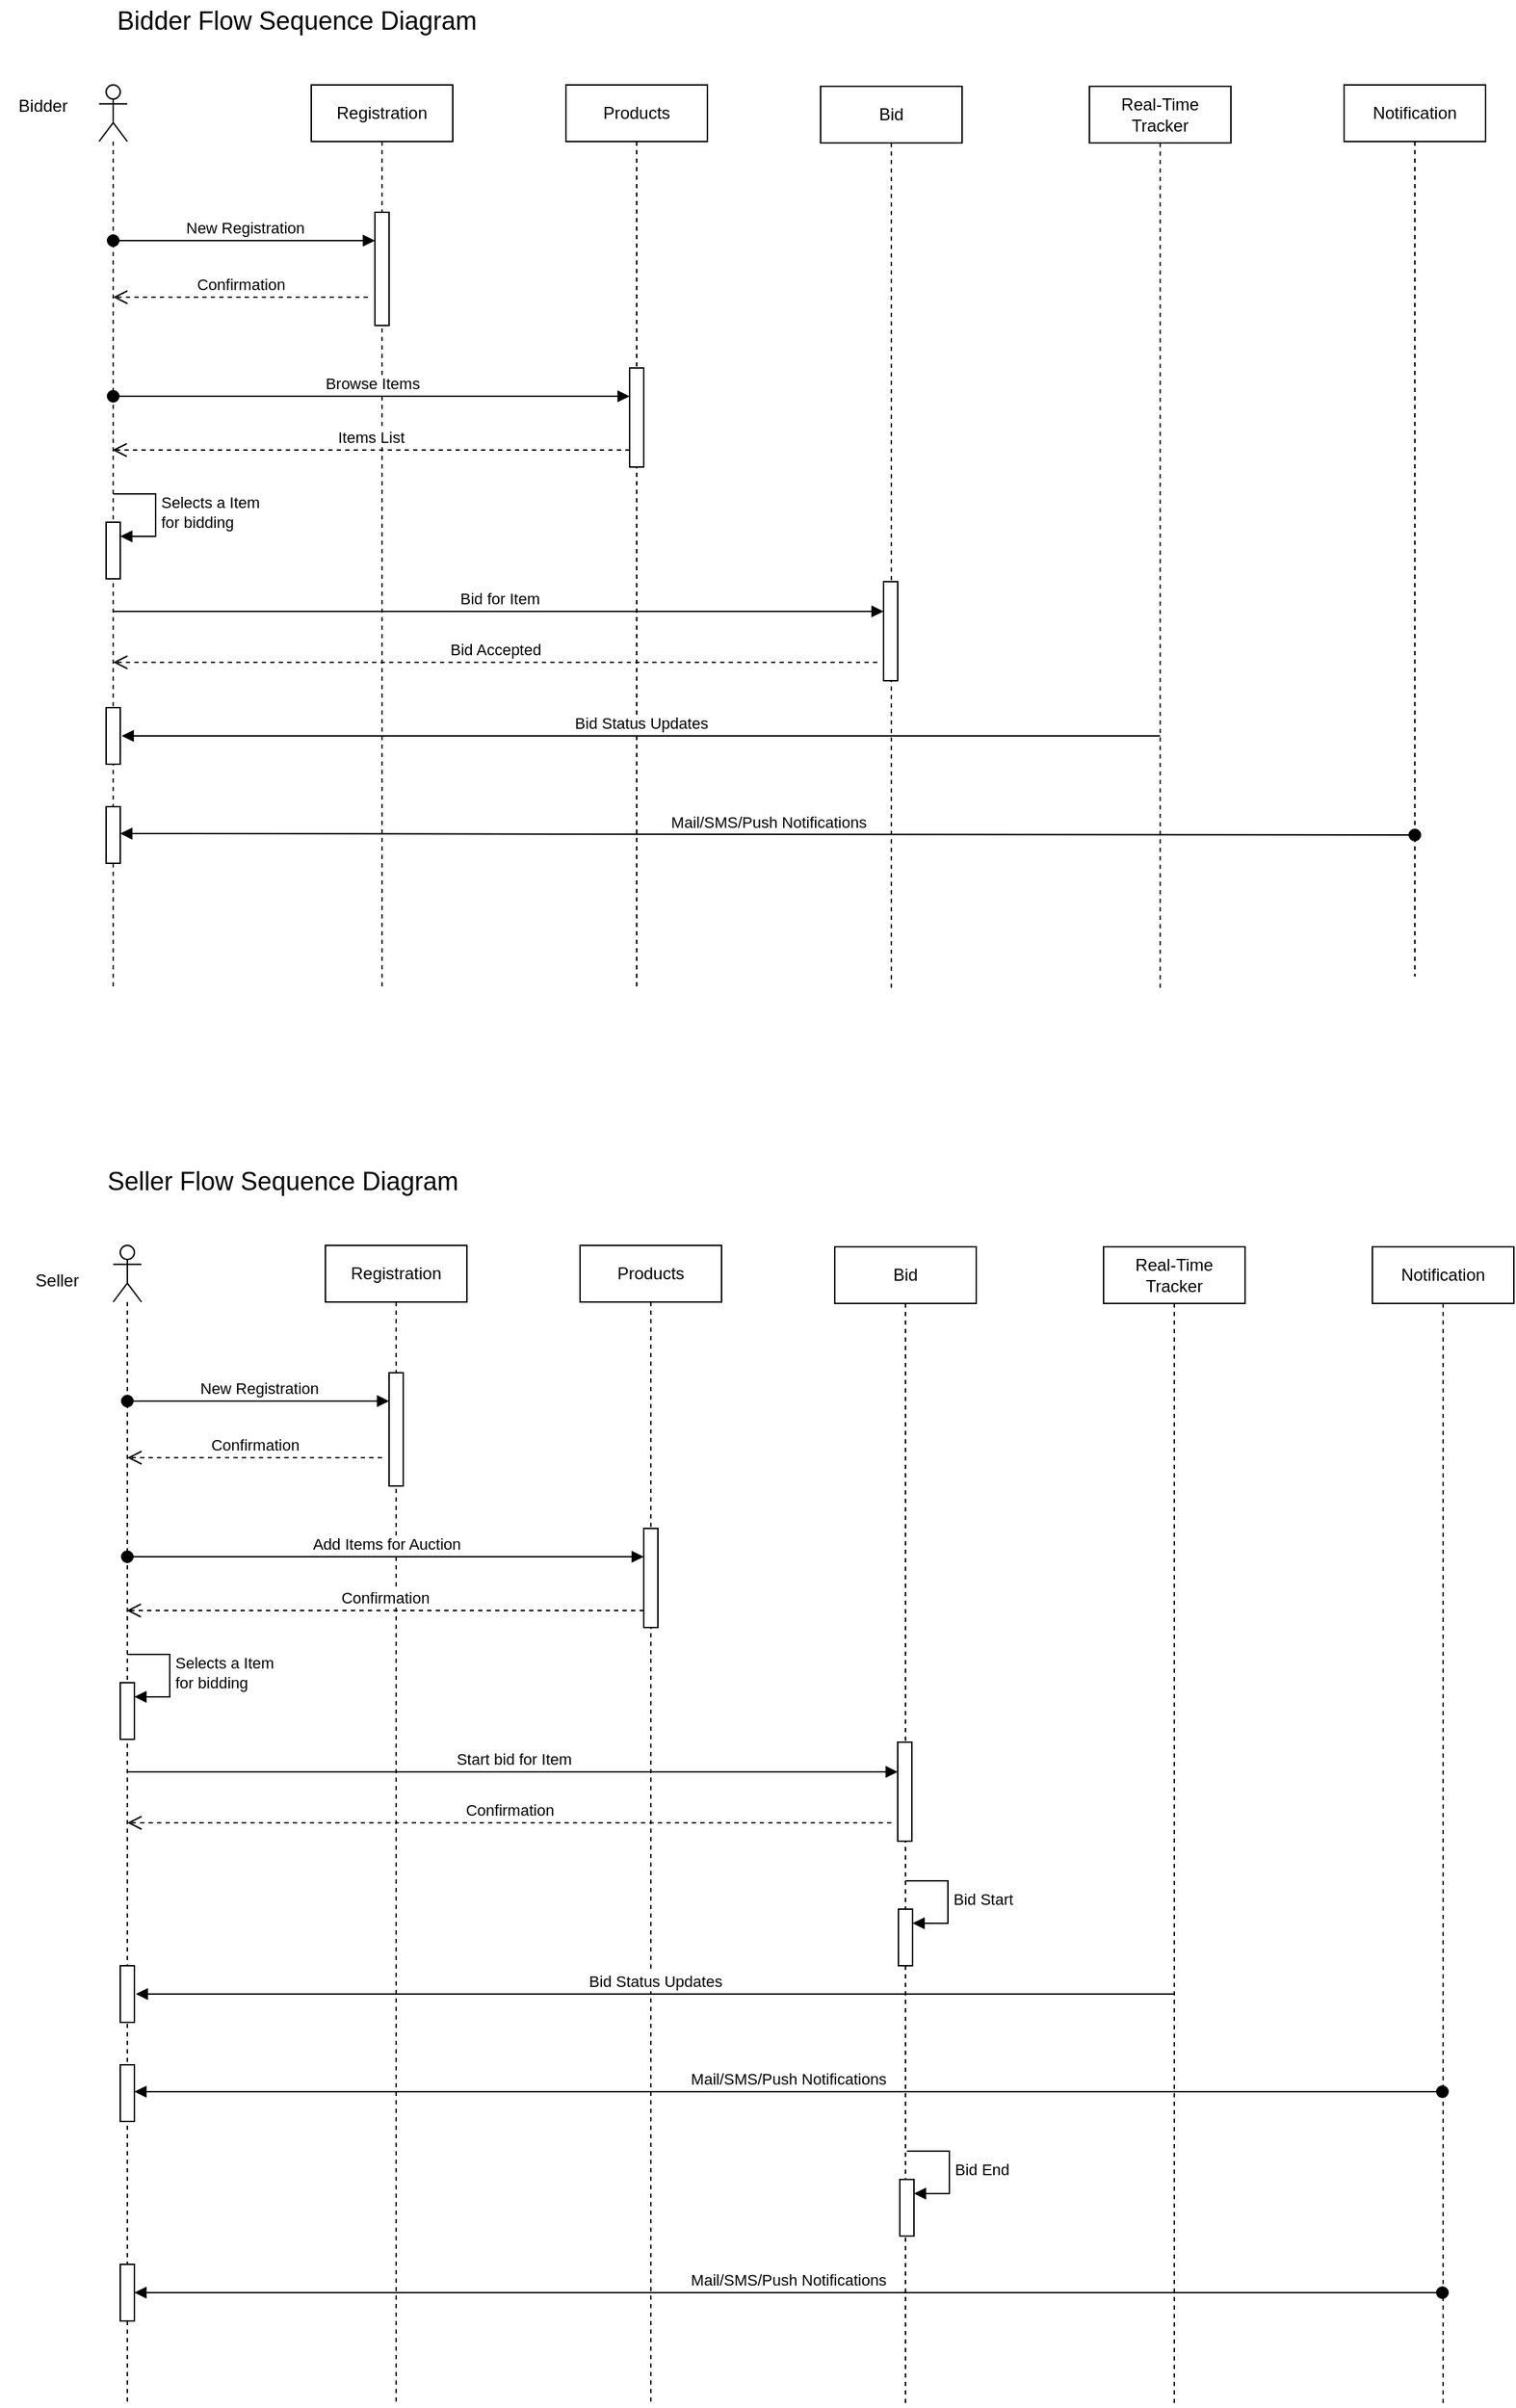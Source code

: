 <mxfile version="22.1.18" type="github">
  <diagram name="Page-1" id="L3jvwrzFWGkAScKGmF_X">
    <mxGraphModel dx="1191" dy="693" grid="1" gridSize="10" guides="1" tooltips="1" connect="1" arrows="1" fold="1" page="1" pageScale="1" pageWidth="827" pageHeight="1169" math="0" shadow="0">
      <root>
        <mxCell id="0" />
        <mxCell id="1" parent="0" />
        <mxCell id="Q0kInKjooUpayYja3JRQ-1" value="" style="shape=umlLifeline;perimeter=lifelinePerimeter;whiteSpace=wrap;html=1;container=1;dropTarget=0;collapsible=0;recursiveResize=0;outlineConnect=0;portConstraint=eastwest;newEdgeStyle={&quot;curved&quot;:0,&quot;rounded&quot;:0};participant=umlActor;" parent="1" vertex="1">
          <mxGeometry x="150" y="80" width="20" height="640" as="geometry" />
        </mxCell>
        <mxCell id="Q0kInKjooUpayYja3JRQ-21" value="" style="html=1;points=[[0,0,0,0,5],[0,1,0,0,-5],[1,0,0,0,5],[1,1,0,0,-5]];perimeter=orthogonalPerimeter;outlineConnect=0;targetShapes=umlLifeline;portConstraint=eastwest;newEdgeStyle={&quot;curved&quot;:0,&quot;rounded&quot;:0};" parent="Q0kInKjooUpayYja3JRQ-1" vertex="1">
          <mxGeometry x="5" y="309" width="10" height="40" as="geometry" />
        </mxCell>
        <mxCell id="Q0kInKjooUpayYja3JRQ-22" value="Selects a Item&lt;br&gt;for bidding" style="html=1;align=left;spacingLeft=2;endArrow=block;rounded=0;edgeStyle=orthogonalEdgeStyle;curved=0;rounded=0;" parent="Q0kInKjooUpayYja3JRQ-1" target="Q0kInKjooUpayYja3JRQ-21" edge="1">
          <mxGeometry relative="1" as="geometry">
            <mxPoint x="10" y="289" as="sourcePoint" />
            <Array as="points">
              <mxPoint x="40" y="319" />
            </Array>
          </mxGeometry>
        </mxCell>
        <mxCell id="Q0kInKjooUpayYja3JRQ-27" value="" style="html=1;points=[[0,0,0,0,5],[0,1,0,0,-5],[1,0,0,0,5],[1,1,0,0,-5]];perimeter=orthogonalPerimeter;outlineConnect=0;targetShapes=umlLifeline;portConstraint=eastwest;newEdgeStyle={&quot;curved&quot;:0,&quot;rounded&quot;:0};" parent="Q0kInKjooUpayYja3JRQ-1" vertex="1">
          <mxGeometry x="5" y="440" width="10" height="40" as="geometry" />
        </mxCell>
        <mxCell id="Q0kInKjooUpayYja3JRQ-28" value="" style="html=1;points=[[0,0,0,0,5],[0,1,0,0,-5],[1,0,0,0,5],[1,1,0,0,-5]];perimeter=orthogonalPerimeter;outlineConnect=0;targetShapes=umlLifeline;portConstraint=eastwest;newEdgeStyle={&quot;curved&quot;:0,&quot;rounded&quot;:0};" parent="Q0kInKjooUpayYja3JRQ-1" vertex="1">
          <mxGeometry x="5" y="510" width="10" height="40" as="geometry" />
        </mxCell>
        <mxCell id="Q0kInKjooUpayYja3JRQ-2" value="Registration" style="shape=umlLifeline;perimeter=lifelinePerimeter;whiteSpace=wrap;html=1;container=1;dropTarget=0;collapsible=0;recursiveResize=0;outlineConnect=0;portConstraint=eastwest;newEdgeStyle={&quot;curved&quot;:0,&quot;rounded&quot;:0};" parent="1" vertex="1">
          <mxGeometry x="300" y="80" width="100" height="640" as="geometry" />
        </mxCell>
        <mxCell id="Q0kInKjooUpayYja3JRQ-10" value="" style="html=1;points=[[0,0,0,0,5],[0,1,0,0,-5],[1,0,0,0,5],[1,1,0,0,-5]];perimeter=orthogonalPerimeter;outlineConnect=0;targetShapes=umlLifeline;portConstraint=eastwest;newEdgeStyle={&quot;curved&quot;:0,&quot;rounded&quot;:0};" parent="Q0kInKjooUpayYja3JRQ-2" vertex="1">
          <mxGeometry x="45" y="90" width="10" height="80" as="geometry" />
        </mxCell>
        <mxCell id="Q0kInKjooUpayYja3JRQ-3" value="Products" style="shape=umlLifeline;perimeter=lifelinePerimeter;whiteSpace=wrap;html=1;container=1;dropTarget=0;collapsible=0;recursiveResize=0;outlineConnect=0;portConstraint=eastwest;newEdgeStyle={&quot;curved&quot;:0,&quot;rounded&quot;:0};" parent="1" vertex="1">
          <mxGeometry x="480" y="80" width="100" height="640" as="geometry" />
        </mxCell>
        <mxCell id="Q0kInKjooUpayYja3JRQ-14" value="" style="html=1;points=[[0,0,0,0,5],[0,1,0,0,-5],[1,0,0,0,5],[1,1,0,0,-5]];perimeter=orthogonalPerimeter;outlineConnect=0;targetShapes=umlLifeline;portConstraint=eastwest;newEdgeStyle={&quot;curved&quot;:0,&quot;rounded&quot;:0};" parent="Q0kInKjooUpayYja3JRQ-3" vertex="1">
          <mxGeometry x="45" y="200" width="10" height="70" as="geometry" />
        </mxCell>
        <mxCell id="Q0kInKjooUpayYja3JRQ-4" value="Bid" style="shape=umlLifeline;perimeter=lifelinePerimeter;whiteSpace=wrap;html=1;container=1;dropTarget=0;collapsible=0;recursiveResize=0;outlineConnect=0;portConstraint=eastwest;newEdgeStyle={&quot;curved&quot;:0,&quot;rounded&quot;:0};" parent="1" vertex="1">
          <mxGeometry x="660" y="81" width="100" height="640" as="geometry" />
        </mxCell>
        <mxCell id="Q0kInKjooUpayYja3JRQ-24" value="" style="html=1;points=[[0,0,0,0,5],[0,1,0,0,-5],[1,0,0,0,5],[1,1,0,0,-5]];perimeter=orthogonalPerimeter;outlineConnect=0;targetShapes=umlLifeline;portConstraint=eastwest;newEdgeStyle={&quot;curved&quot;:0,&quot;rounded&quot;:0};" parent="Q0kInKjooUpayYja3JRQ-4" vertex="1">
          <mxGeometry x="44.5" y="350" width="10" height="70" as="geometry" />
        </mxCell>
        <mxCell id="Q0kInKjooUpayYja3JRQ-5" value="Real-Time Tracker" style="shape=umlLifeline;perimeter=lifelinePerimeter;whiteSpace=wrap;html=1;container=1;dropTarget=0;collapsible=0;recursiveResize=0;outlineConnect=0;portConstraint=eastwest;newEdgeStyle={&quot;curved&quot;:0,&quot;rounded&quot;:0};" parent="1" vertex="1">
          <mxGeometry x="850" y="81" width="100" height="640" as="geometry" />
        </mxCell>
        <mxCell id="Q0kInKjooUpayYja3JRQ-6" value="Bidder" style="text;html=1;align=center;verticalAlign=middle;resizable=0;points=[];autosize=1;strokeColor=none;fillColor=none;" parent="1" vertex="1">
          <mxGeometry x="80" y="80" width="60" height="30" as="geometry" />
        </mxCell>
        <mxCell id="Q0kInKjooUpayYja3JRQ-12" value="New Registration" style="html=1;verticalAlign=bottom;startArrow=oval;startFill=1;endArrow=block;startSize=8;curved=0;rounded=0;" parent="1" target="Q0kInKjooUpayYja3JRQ-10" edge="1">
          <mxGeometry width="60" relative="1" as="geometry">
            <mxPoint x="160" y="190" as="sourcePoint" />
            <mxPoint x="220" y="190" as="targetPoint" />
          </mxGeometry>
        </mxCell>
        <mxCell id="Q0kInKjooUpayYja3JRQ-13" value="Confirmation" style="html=1;verticalAlign=bottom;endArrow=open;dashed=1;endSize=8;curved=0;rounded=0;" parent="1" edge="1">
          <mxGeometry relative="1" as="geometry">
            <mxPoint x="340" y="230" as="sourcePoint" />
            <mxPoint x="160" y="230" as="targetPoint" />
          </mxGeometry>
        </mxCell>
        <mxCell id="Q0kInKjooUpayYja3JRQ-17" value="Browse Items" style="html=1;verticalAlign=bottom;startArrow=oval;startFill=1;endArrow=block;startSize=8;curved=0;rounded=0;" parent="1" target="Q0kInKjooUpayYja3JRQ-14" edge="1">
          <mxGeometry width="60" relative="1" as="geometry">
            <mxPoint x="160" y="300" as="sourcePoint" />
            <mxPoint x="550" y="300" as="targetPoint" />
          </mxGeometry>
        </mxCell>
        <mxCell id="Q0kInKjooUpayYja3JRQ-18" value="Items List" style="html=1;verticalAlign=bottom;endArrow=open;dashed=1;endSize=8;curved=0;rounded=0;exitX=0;exitY=1;exitDx=0;exitDy=-5;exitPerimeter=0;" parent="1" edge="1">
          <mxGeometry relative="1" as="geometry">
            <mxPoint x="525" y="338" as="sourcePoint" />
            <mxPoint x="159.5" y="338" as="targetPoint" />
          </mxGeometry>
        </mxCell>
        <mxCell id="Q0kInKjooUpayYja3JRQ-19" value="Notification" style="shape=umlLifeline;perimeter=lifelinePerimeter;whiteSpace=wrap;html=1;container=1;dropTarget=0;collapsible=0;recursiveResize=0;outlineConnect=0;portConstraint=eastwest;newEdgeStyle={&quot;curved&quot;:0,&quot;rounded&quot;:0};" parent="1" vertex="1">
          <mxGeometry x="1030" y="80" width="100" height="630" as="geometry" />
        </mxCell>
        <mxCell id="Q0kInKjooUpayYja3JRQ-20" value="Bid for Item" style="html=1;verticalAlign=bottom;endArrow=block;curved=0;rounded=0;" parent="1" edge="1">
          <mxGeometry width="80" relative="1" as="geometry">
            <mxPoint x="160" y="452" as="sourcePoint" />
            <mxPoint x="704.5" y="452" as="targetPoint" />
          </mxGeometry>
        </mxCell>
        <mxCell id="Q0kInKjooUpayYja3JRQ-23" value="Bid Accepted" style="html=1;verticalAlign=bottom;endArrow=open;dashed=1;endSize=8;curved=0;rounded=0;" parent="1" edge="1">
          <mxGeometry relative="1" as="geometry">
            <mxPoint x="700" y="488" as="sourcePoint" />
            <mxPoint x="160" y="488" as="targetPoint" />
          </mxGeometry>
        </mxCell>
        <mxCell id="Q0kInKjooUpayYja3JRQ-26" value="Bid Status Updates" style="html=1;verticalAlign=bottom;endArrow=block;curved=0;rounded=0;" parent="1" edge="1">
          <mxGeometry width="80" relative="1" as="geometry">
            <mxPoint x="900" y="540" as="sourcePoint" />
            <mxPoint x="166" y="540" as="targetPoint" />
          </mxGeometry>
        </mxCell>
        <mxCell id="Q0kInKjooUpayYja3JRQ-29" value="Mail/SMS/Push Notifications" style="html=1;verticalAlign=bottom;startArrow=oval;endArrow=block;startSize=8;curved=0;rounded=0;entryX=1;entryY=0;entryDx=0;entryDy=5;entryPerimeter=0;" parent="1" edge="1">
          <mxGeometry relative="1" as="geometry">
            <mxPoint x="1080" y="610" as="sourcePoint" />
            <mxPoint x="165" y="609" as="targetPoint" />
          </mxGeometry>
        </mxCell>
        <mxCell id="Q0kInKjooUpayYja3JRQ-30" value="&lt;font size=&quot;4&quot;&gt;Bidder Flow Sequence Diagram&lt;/font&gt;" style="text;html=1;strokeColor=none;fillColor=none;align=center;verticalAlign=middle;whiteSpace=wrap;rounded=0;" parent="1" vertex="1">
          <mxGeometry x="140" y="20" width="300" height="30" as="geometry" />
        </mxCell>
        <mxCell id="v1MB2iMBbkdJwxnS_LM0-1" value="" style="shape=umlLifeline;perimeter=lifelinePerimeter;whiteSpace=wrap;html=1;container=1;dropTarget=0;collapsible=0;recursiveResize=0;outlineConnect=0;portConstraint=eastwest;newEdgeStyle={&quot;curved&quot;:0,&quot;rounded&quot;:0};participant=umlActor;" vertex="1" parent="1">
          <mxGeometry x="160" y="900" width="20" height="820" as="geometry" />
        </mxCell>
        <mxCell id="v1MB2iMBbkdJwxnS_LM0-2" value="" style="html=1;points=[[0,0,0,0,5],[0,1,0,0,-5],[1,0,0,0,5],[1,1,0,0,-5]];perimeter=orthogonalPerimeter;outlineConnect=0;targetShapes=umlLifeline;portConstraint=eastwest;newEdgeStyle={&quot;curved&quot;:0,&quot;rounded&quot;:0};" vertex="1" parent="v1MB2iMBbkdJwxnS_LM0-1">
          <mxGeometry x="5" y="309" width="10" height="40" as="geometry" />
        </mxCell>
        <mxCell id="v1MB2iMBbkdJwxnS_LM0-3" value="Selects a Item&lt;br&gt;for bidding" style="html=1;align=left;spacingLeft=2;endArrow=block;rounded=0;edgeStyle=orthogonalEdgeStyle;curved=0;rounded=0;" edge="1" parent="v1MB2iMBbkdJwxnS_LM0-1" target="v1MB2iMBbkdJwxnS_LM0-2">
          <mxGeometry relative="1" as="geometry">
            <mxPoint x="10" y="289" as="sourcePoint" />
            <Array as="points">
              <mxPoint x="40" y="319" />
            </Array>
          </mxGeometry>
        </mxCell>
        <mxCell id="v1MB2iMBbkdJwxnS_LM0-4" value="" style="html=1;points=[[0,0,0,0,5],[0,1,0,0,-5],[1,0,0,0,5],[1,1,0,0,-5]];perimeter=orthogonalPerimeter;outlineConnect=0;targetShapes=umlLifeline;portConstraint=eastwest;newEdgeStyle={&quot;curved&quot;:0,&quot;rounded&quot;:0};" vertex="1" parent="v1MB2iMBbkdJwxnS_LM0-1">
          <mxGeometry x="5" y="509" width="10" height="40" as="geometry" />
        </mxCell>
        <mxCell id="v1MB2iMBbkdJwxnS_LM0-5" value="" style="html=1;points=[[0,0,0,0,5],[0,1,0,0,-5],[1,0,0,0,5],[1,1,0,0,-5]];perimeter=orthogonalPerimeter;outlineConnect=0;targetShapes=umlLifeline;portConstraint=eastwest;newEdgeStyle={&quot;curved&quot;:0,&quot;rounded&quot;:0};" vertex="1" parent="v1MB2iMBbkdJwxnS_LM0-1">
          <mxGeometry x="5" y="579" width="10" height="40" as="geometry" />
        </mxCell>
        <mxCell id="v1MB2iMBbkdJwxnS_LM0-30" value="" style="html=1;points=[[0,0,0,0,5],[0,1,0,0,-5],[1,0,0,0,5],[1,1,0,0,-5]];perimeter=orthogonalPerimeter;outlineConnect=0;targetShapes=umlLifeline;portConstraint=eastwest;newEdgeStyle={&quot;curved&quot;:0,&quot;rounded&quot;:0};" vertex="1" parent="v1MB2iMBbkdJwxnS_LM0-1">
          <mxGeometry x="5" y="720" width="10" height="40" as="geometry" />
        </mxCell>
        <mxCell id="v1MB2iMBbkdJwxnS_LM0-6" value="Registration" style="shape=umlLifeline;perimeter=lifelinePerimeter;whiteSpace=wrap;html=1;container=1;dropTarget=0;collapsible=0;recursiveResize=0;outlineConnect=0;portConstraint=eastwest;newEdgeStyle={&quot;curved&quot;:0,&quot;rounded&quot;:0};" vertex="1" parent="1">
          <mxGeometry x="310" y="900" width="100" height="820" as="geometry" />
        </mxCell>
        <mxCell id="v1MB2iMBbkdJwxnS_LM0-7" value="" style="html=1;points=[[0,0,0,0,5],[0,1,0,0,-5],[1,0,0,0,5],[1,1,0,0,-5]];perimeter=orthogonalPerimeter;outlineConnect=0;targetShapes=umlLifeline;portConstraint=eastwest;newEdgeStyle={&quot;curved&quot;:0,&quot;rounded&quot;:0};" vertex="1" parent="v1MB2iMBbkdJwxnS_LM0-6">
          <mxGeometry x="45" y="90" width="10" height="80" as="geometry" />
        </mxCell>
        <mxCell id="v1MB2iMBbkdJwxnS_LM0-8" value="Products" style="shape=umlLifeline;perimeter=lifelinePerimeter;whiteSpace=wrap;html=1;container=1;dropTarget=0;collapsible=0;recursiveResize=0;outlineConnect=0;portConstraint=eastwest;newEdgeStyle={&quot;curved&quot;:0,&quot;rounded&quot;:0};" vertex="1" parent="1">
          <mxGeometry x="490" y="900" width="100" height="820" as="geometry" />
        </mxCell>
        <mxCell id="v1MB2iMBbkdJwxnS_LM0-9" value="" style="html=1;points=[[0,0,0,0,5],[0,1,0,0,-5],[1,0,0,0,5],[1,1,0,0,-5]];perimeter=orthogonalPerimeter;outlineConnect=0;targetShapes=umlLifeline;portConstraint=eastwest;newEdgeStyle={&quot;curved&quot;:0,&quot;rounded&quot;:0};" vertex="1" parent="v1MB2iMBbkdJwxnS_LM0-8">
          <mxGeometry x="45" y="200" width="10" height="70" as="geometry" />
        </mxCell>
        <mxCell id="v1MB2iMBbkdJwxnS_LM0-10" value="Bid" style="shape=umlLifeline;perimeter=lifelinePerimeter;whiteSpace=wrap;html=1;container=1;dropTarget=0;collapsible=0;recursiveResize=0;outlineConnect=0;portConstraint=eastwest;newEdgeStyle={&quot;curved&quot;:0,&quot;rounded&quot;:0};" vertex="1" parent="1">
          <mxGeometry x="670" y="901" width="100" height="819" as="geometry" />
        </mxCell>
        <mxCell id="v1MB2iMBbkdJwxnS_LM0-11" value="" style="html=1;points=[[0,0,0,0,5],[0,1,0,0,-5],[1,0,0,0,5],[1,1,0,0,-5]];perimeter=orthogonalPerimeter;outlineConnect=0;targetShapes=umlLifeline;portConstraint=eastwest;newEdgeStyle={&quot;curved&quot;:0,&quot;rounded&quot;:0};" vertex="1" parent="v1MB2iMBbkdJwxnS_LM0-10">
          <mxGeometry x="44.5" y="350" width="10" height="70" as="geometry" />
        </mxCell>
        <mxCell id="v1MB2iMBbkdJwxnS_LM0-24" value="" style="html=1;points=[[0,0,0,0,5],[0,1,0,0,-5],[1,0,0,0,5],[1,1,0,0,-5]];perimeter=orthogonalPerimeter;outlineConnect=0;targetShapes=umlLifeline;portConstraint=eastwest;newEdgeStyle={&quot;curved&quot;:0,&quot;rounded&quot;:0};" vertex="1" parent="v1MB2iMBbkdJwxnS_LM0-10">
          <mxGeometry x="45" y="468" width="10" height="40" as="geometry" />
        </mxCell>
        <mxCell id="v1MB2iMBbkdJwxnS_LM0-25" value="Bid Start" style="html=1;align=left;spacingLeft=2;endArrow=block;rounded=0;edgeStyle=orthogonalEdgeStyle;curved=0;rounded=0;" edge="1" target="v1MB2iMBbkdJwxnS_LM0-24" parent="v1MB2iMBbkdJwxnS_LM0-10">
          <mxGeometry relative="1" as="geometry">
            <mxPoint x="50" y="448" as="sourcePoint" />
            <Array as="points">
              <mxPoint x="80" y="478" />
            </Array>
          </mxGeometry>
        </mxCell>
        <mxCell id="v1MB2iMBbkdJwxnS_LM0-26" value="" style="html=1;points=[[0,0,0,0,5],[0,1,0,0,-5],[1,0,0,0,5],[1,1,0,0,-5]];perimeter=orthogonalPerimeter;outlineConnect=0;targetShapes=umlLifeline;portConstraint=eastwest;newEdgeStyle={&quot;curved&quot;:0,&quot;rounded&quot;:0};" vertex="1" parent="v1MB2iMBbkdJwxnS_LM0-10">
          <mxGeometry x="46" y="659" width="10" height="40" as="geometry" />
        </mxCell>
        <mxCell id="v1MB2iMBbkdJwxnS_LM0-27" value="Bid End" style="html=1;align=left;spacingLeft=2;endArrow=block;rounded=0;edgeStyle=orthogonalEdgeStyle;curved=0;rounded=0;" edge="1" target="v1MB2iMBbkdJwxnS_LM0-26" parent="v1MB2iMBbkdJwxnS_LM0-10">
          <mxGeometry relative="1" as="geometry">
            <mxPoint x="51" y="639" as="sourcePoint" />
            <Array as="points">
              <mxPoint x="81" y="669" />
            </Array>
          </mxGeometry>
        </mxCell>
        <mxCell id="v1MB2iMBbkdJwxnS_LM0-12" value="Real-Time Tracker" style="shape=umlLifeline;perimeter=lifelinePerimeter;whiteSpace=wrap;html=1;container=1;dropTarget=0;collapsible=0;recursiveResize=0;outlineConnect=0;portConstraint=eastwest;newEdgeStyle={&quot;curved&quot;:0,&quot;rounded&quot;:0};" vertex="1" parent="1">
          <mxGeometry x="860" y="901" width="100" height="819" as="geometry" />
        </mxCell>
        <mxCell id="v1MB2iMBbkdJwxnS_LM0-13" value="New Registration" style="html=1;verticalAlign=bottom;startArrow=oval;startFill=1;endArrow=block;startSize=8;curved=0;rounded=0;" edge="1" parent="1" target="v1MB2iMBbkdJwxnS_LM0-7">
          <mxGeometry width="60" relative="1" as="geometry">
            <mxPoint x="170" y="1010" as="sourcePoint" />
            <mxPoint x="230" y="1010" as="targetPoint" />
          </mxGeometry>
        </mxCell>
        <mxCell id="v1MB2iMBbkdJwxnS_LM0-14" value="Confirmation" style="html=1;verticalAlign=bottom;endArrow=open;dashed=1;endSize=8;curved=0;rounded=0;" edge="1" parent="1">
          <mxGeometry relative="1" as="geometry">
            <mxPoint x="350" y="1050" as="sourcePoint" />
            <mxPoint x="170" y="1050" as="targetPoint" />
          </mxGeometry>
        </mxCell>
        <mxCell id="v1MB2iMBbkdJwxnS_LM0-15" value="Add Items for Auction" style="html=1;verticalAlign=bottom;startArrow=oval;startFill=1;endArrow=block;startSize=8;curved=0;rounded=0;" edge="1" parent="1" target="v1MB2iMBbkdJwxnS_LM0-9">
          <mxGeometry width="60" relative="1" as="geometry">
            <mxPoint x="170" y="1120" as="sourcePoint" />
            <mxPoint x="560" y="1120" as="targetPoint" />
          </mxGeometry>
        </mxCell>
        <mxCell id="v1MB2iMBbkdJwxnS_LM0-16" value="Confirmation" style="html=1;verticalAlign=bottom;endArrow=open;dashed=1;endSize=8;curved=0;rounded=0;exitX=0;exitY=1;exitDx=0;exitDy=-5;exitPerimeter=0;" edge="1" parent="1">
          <mxGeometry relative="1" as="geometry">
            <mxPoint x="535" y="1158" as="sourcePoint" />
            <mxPoint x="169.5" y="1158" as="targetPoint" />
          </mxGeometry>
        </mxCell>
        <mxCell id="v1MB2iMBbkdJwxnS_LM0-17" value="Start bid for Item" style="html=1;verticalAlign=bottom;endArrow=block;curved=0;rounded=0;" edge="1" parent="1">
          <mxGeometry width="80" relative="1" as="geometry">
            <mxPoint x="170" y="1272" as="sourcePoint" />
            <mxPoint x="714.5" y="1272" as="targetPoint" />
          </mxGeometry>
        </mxCell>
        <mxCell id="v1MB2iMBbkdJwxnS_LM0-18" value="Confirmation" style="html=1;verticalAlign=bottom;endArrow=open;dashed=1;endSize=8;curved=0;rounded=0;" edge="1" parent="1">
          <mxGeometry relative="1" as="geometry">
            <mxPoint x="710" y="1308" as="sourcePoint" />
            <mxPoint x="170" y="1308" as="targetPoint" />
          </mxGeometry>
        </mxCell>
        <mxCell id="v1MB2iMBbkdJwxnS_LM0-19" value="Bid Status Updates" style="html=1;verticalAlign=bottom;endArrow=block;curved=0;rounded=0;" edge="1" parent="1">
          <mxGeometry width="80" relative="1" as="geometry">
            <mxPoint x="910" y="1429" as="sourcePoint" />
            <mxPoint x="176" y="1429" as="targetPoint" />
          </mxGeometry>
        </mxCell>
        <mxCell id="v1MB2iMBbkdJwxnS_LM0-20" value="Mail/SMS/Push Notifications" style="html=1;verticalAlign=bottom;startArrow=oval;endArrow=block;startSize=8;curved=0;rounded=0;entryX=1;entryY=0;entryDx=0;entryDy=5;entryPerimeter=0;" edge="1" parent="1">
          <mxGeometry relative="1" as="geometry">
            <mxPoint x="1099.5" y="1498" as="sourcePoint" />
            <mxPoint x="175" y="1498" as="targetPoint" />
          </mxGeometry>
        </mxCell>
        <mxCell id="v1MB2iMBbkdJwxnS_LM0-21" value="&lt;font size=&quot;4&quot;&gt;Seller Flow Sequence Diagram&lt;/font&gt;" style="text;html=1;strokeColor=none;fillColor=none;align=center;verticalAlign=middle;whiteSpace=wrap;rounded=0;" vertex="1" parent="1">
          <mxGeometry x="130" y="840" width="300" height="30" as="geometry" />
        </mxCell>
        <mxCell id="v1MB2iMBbkdJwxnS_LM0-22" value="Seller" style="text;html=1;align=center;verticalAlign=middle;resizable=0;points=[];autosize=1;strokeColor=none;fillColor=none;" vertex="1" parent="1">
          <mxGeometry x="95" y="910" width="50" height="30" as="geometry" />
        </mxCell>
        <mxCell id="v1MB2iMBbkdJwxnS_LM0-23" value="Notification" style="shape=umlLifeline;perimeter=lifelinePerimeter;whiteSpace=wrap;html=1;container=1;dropTarget=0;collapsible=0;recursiveResize=0;outlineConnect=0;portConstraint=eastwest;newEdgeStyle={&quot;curved&quot;:0,&quot;rounded&quot;:0};" vertex="1" parent="1">
          <mxGeometry x="1050" y="901" width="100" height="819" as="geometry" />
        </mxCell>
        <mxCell id="v1MB2iMBbkdJwxnS_LM0-29" value="Mail/SMS/Push Notifications" style="html=1;verticalAlign=bottom;startArrow=oval;endArrow=block;startSize=8;curved=0;rounded=0;entryX=1;entryY=0;entryDx=0;entryDy=5;entryPerimeter=0;" edge="1" parent="1">
          <mxGeometry relative="1" as="geometry">
            <mxPoint x="1099.5" y="1640" as="sourcePoint" />
            <mxPoint x="175" y="1640" as="targetPoint" />
          </mxGeometry>
        </mxCell>
      </root>
    </mxGraphModel>
  </diagram>
</mxfile>
